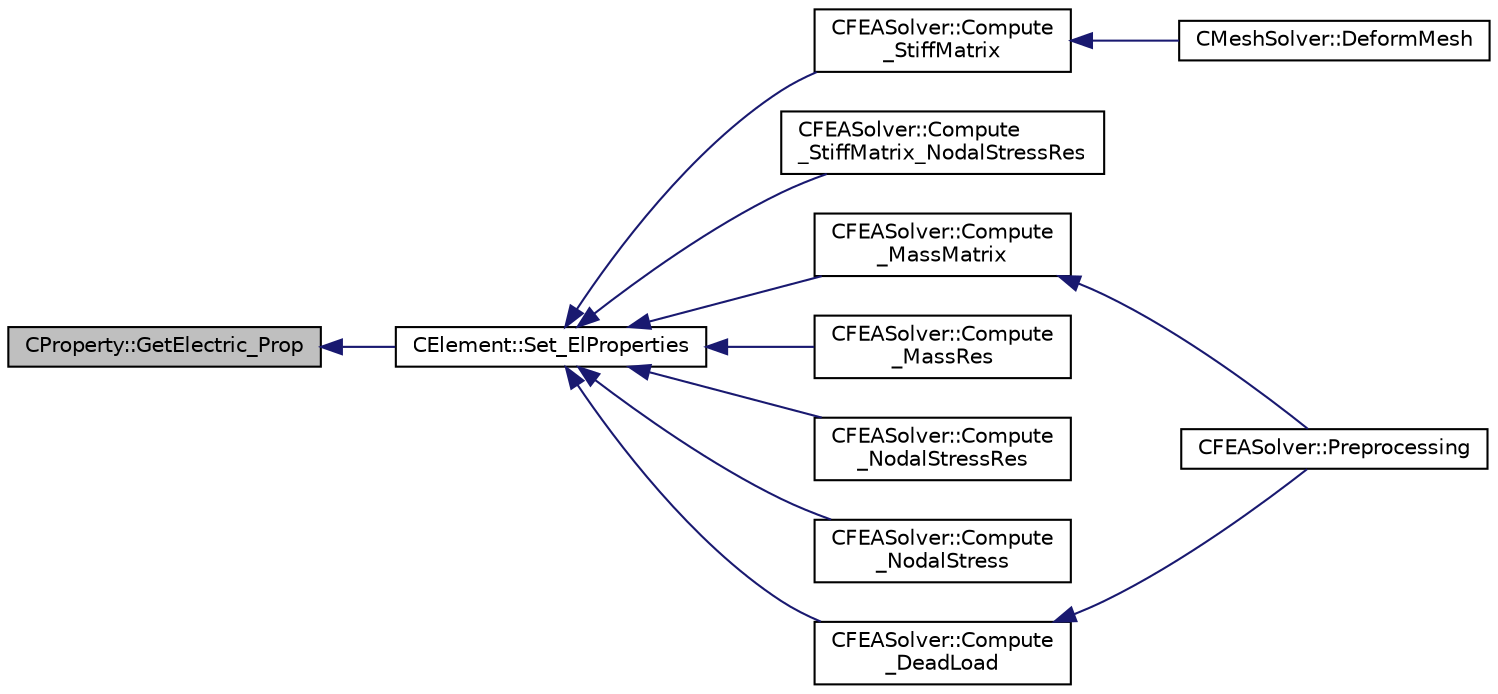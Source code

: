 digraph "CProperty::GetElectric_Prop"
{
  edge [fontname="Helvetica",fontsize="10",labelfontname="Helvetica",labelfontsize="10"];
  node [fontname="Helvetica",fontsize="10",shape=record];
  rankdir="LR";
  Node23 [label="CProperty::GetElectric_Prop",height=0.2,width=0.4,color="black", fillcolor="grey75", style="filled", fontcolor="black"];
  Node23 -> Node24 [dir="back",color="midnightblue",fontsize="10",style="solid",fontname="Helvetica"];
  Node24 [label="CElement::Set_ElProperties",height=0.2,width=0.4,color="black", fillcolor="white", style="filled",URL="$class_c_element.html#a5a9bc98cf64c54b7e073427967dc3f5a",tooltip="Store the values of the identifiers for element properties. "];
  Node24 -> Node25 [dir="back",color="midnightblue",fontsize="10",style="solid",fontname="Helvetica"];
  Node25 [label="CFEASolver::Compute\l_StiffMatrix",height=0.2,width=0.4,color="black", fillcolor="white", style="filled",URL="$class_c_f_e_a_solver.html#aaf81bf54a4492da76839dcede19b4f6e",tooltip="Compute the stiffness matrix of the problem. "];
  Node25 -> Node26 [dir="back",color="midnightblue",fontsize="10",style="solid",fontname="Helvetica"];
  Node26 [label="CMeshSolver::DeformMesh",height=0.2,width=0.4,color="black", fillcolor="white", style="filled",URL="$class_c_mesh_solver.html#a9f95488da182ba844e5ea3cd0d613399",tooltip="Grid deformation using the linear elasticity equations. "];
  Node24 -> Node27 [dir="back",color="midnightblue",fontsize="10",style="solid",fontname="Helvetica"];
  Node27 [label="CFEASolver::Compute\l_StiffMatrix_NodalStressRes",height=0.2,width=0.4,color="black", fillcolor="white", style="filled",URL="$class_c_f_e_a_solver.html#acc7c3af8140cd1137b5a0aab2dfcc80c",tooltip="Compute the stiffness matrix of the problem and the nodal stress terms at the same time (more efficie..."];
  Node24 -> Node28 [dir="back",color="midnightblue",fontsize="10",style="solid",fontname="Helvetica"];
  Node28 [label="CFEASolver::Compute\l_MassMatrix",height=0.2,width=0.4,color="black", fillcolor="white", style="filled",URL="$class_c_f_e_a_solver.html#a91890f6e74d393cc1855e908082ab6fc",tooltip="Compute the mass matrix of the problem. "];
  Node28 -> Node29 [dir="back",color="midnightblue",fontsize="10",style="solid",fontname="Helvetica"];
  Node29 [label="CFEASolver::Preprocessing",height=0.2,width=0.4,color="black", fillcolor="white", style="filled",URL="$class_c_f_e_a_solver.html#a2171424e52ccd32f17bcbd4972b1fe15",tooltip="Set residuals to zero. "];
  Node24 -> Node30 [dir="back",color="midnightblue",fontsize="10",style="solid",fontname="Helvetica"];
  Node30 [label="CFEASolver::Compute\l_MassRes",height=0.2,width=0.4,color="black", fillcolor="white", style="filled",URL="$class_c_f_e_a_solver.html#aab606fe0f20d94863b1cb1004b7a0bf8",tooltip="Compute the mass residual of the problem. "];
  Node24 -> Node31 [dir="back",color="midnightblue",fontsize="10",style="solid",fontname="Helvetica"];
  Node31 [label="CFEASolver::Compute\l_NodalStressRes",height=0.2,width=0.4,color="black", fillcolor="white", style="filled",URL="$class_c_f_e_a_solver.html#a010359fb7dd73f095bbb2174da3a8978",tooltip="Compute the nodal stress terms and add them to the residual. "];
  Node24 -> Node32 [dir="back",color="midnightblue",fontsize="10",style="solid",fontname="Helvetica"];
  Node32 [label="CFEASolver::Compute\l_NodalStress",height=0.2,width=0.4,color="black", fillcolor="white", style="filled",URL="$class_c_f_e_a_solver.html#a62ca6eda046cfa13437ce136aa27dfee",tooltip="Compute the stress at the nodes for output purposes. "];
  Node24 -> Node33 [dir="back",color="midnightblue",fontsize="10",style="solid",fontname="Helvetica"];
  Node33 [label="CFEASolver::Compute\l_DeadLoad",height=0.2,width=0.4,color="black", fillcolor="white", style="filled",URL="$class_c_f_e_a_solver.html#aa986b9f606a3f2b327af7d273c1bc6f3",tooltip="Compute the dead loads. "];
  Node33 -> Node29 [dir="back",color="midnightblue",fontsize="10",style="solid",fontname="Helvetica"];
}
